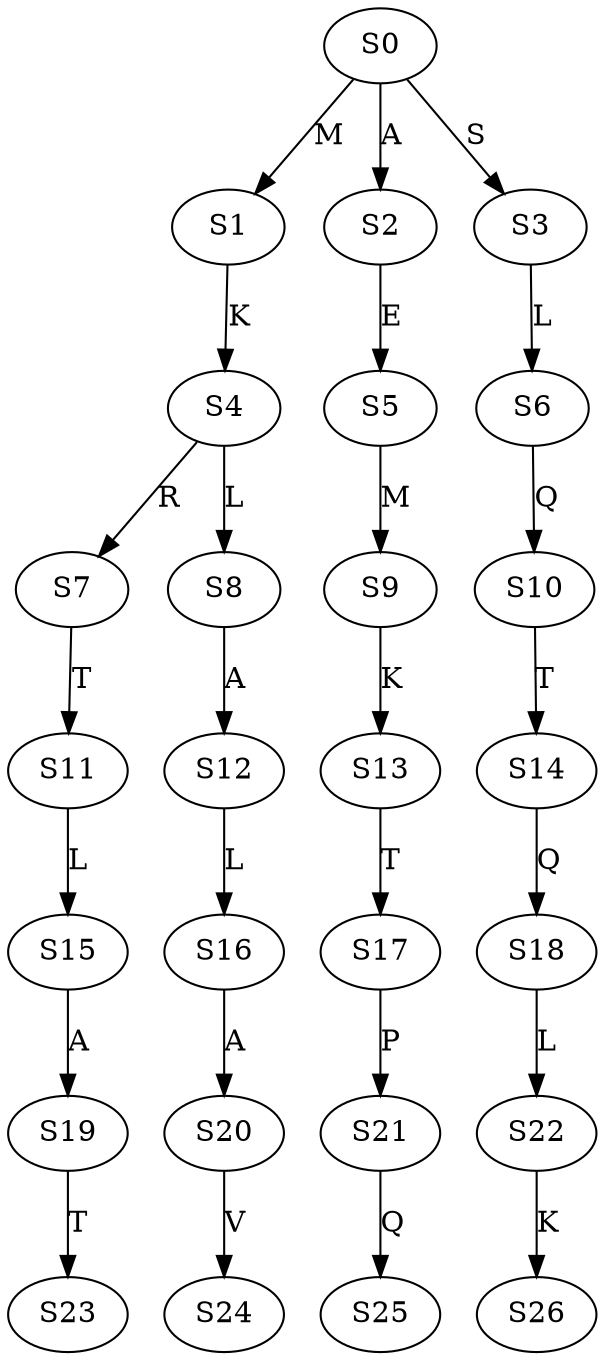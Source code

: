 strict digraph  {
	S0 -> S1 [ label = M ];
	S0 -> S2 [ label = A ];
	S0 -> S3 [ label = S ];
	S1 -> S4 [ label = K ];
	S2 -> S5 [ label = E ];
	S3 -> S6 [ label = L ];
	S4 -> S7 [ label = R ];
	S4 -> S8 [ label = L ];
	S5 -> S9 [ label = M ];
	S6 -> S10 [ label = Q ];
	S7 -> S11 [ label = T ];
	S8 -> S12 [ label = A ];
	S9 -> S13 [ label = K ];
	S10 -> S14 [ label = T ];
	S11 -> S15 [ label = L ];
	S12 -> S16 [ label = L ];
	S13 -> S17 [ label = T ];
	S14 -> S18 [ label = Q ];
	S15 -> S19 [ label = A ];
	S16 -> S20 [ label = A ];
	S17 -> S21 [ label = P ];
	S18 -> S22 [ label = L ];
	S19 -> S23 [ label = T ];
	S20 -> S24 [ label = V ];
	S21 -> S25 [ label = Q ];
	S22 -> S26 [ label = K ];
}
